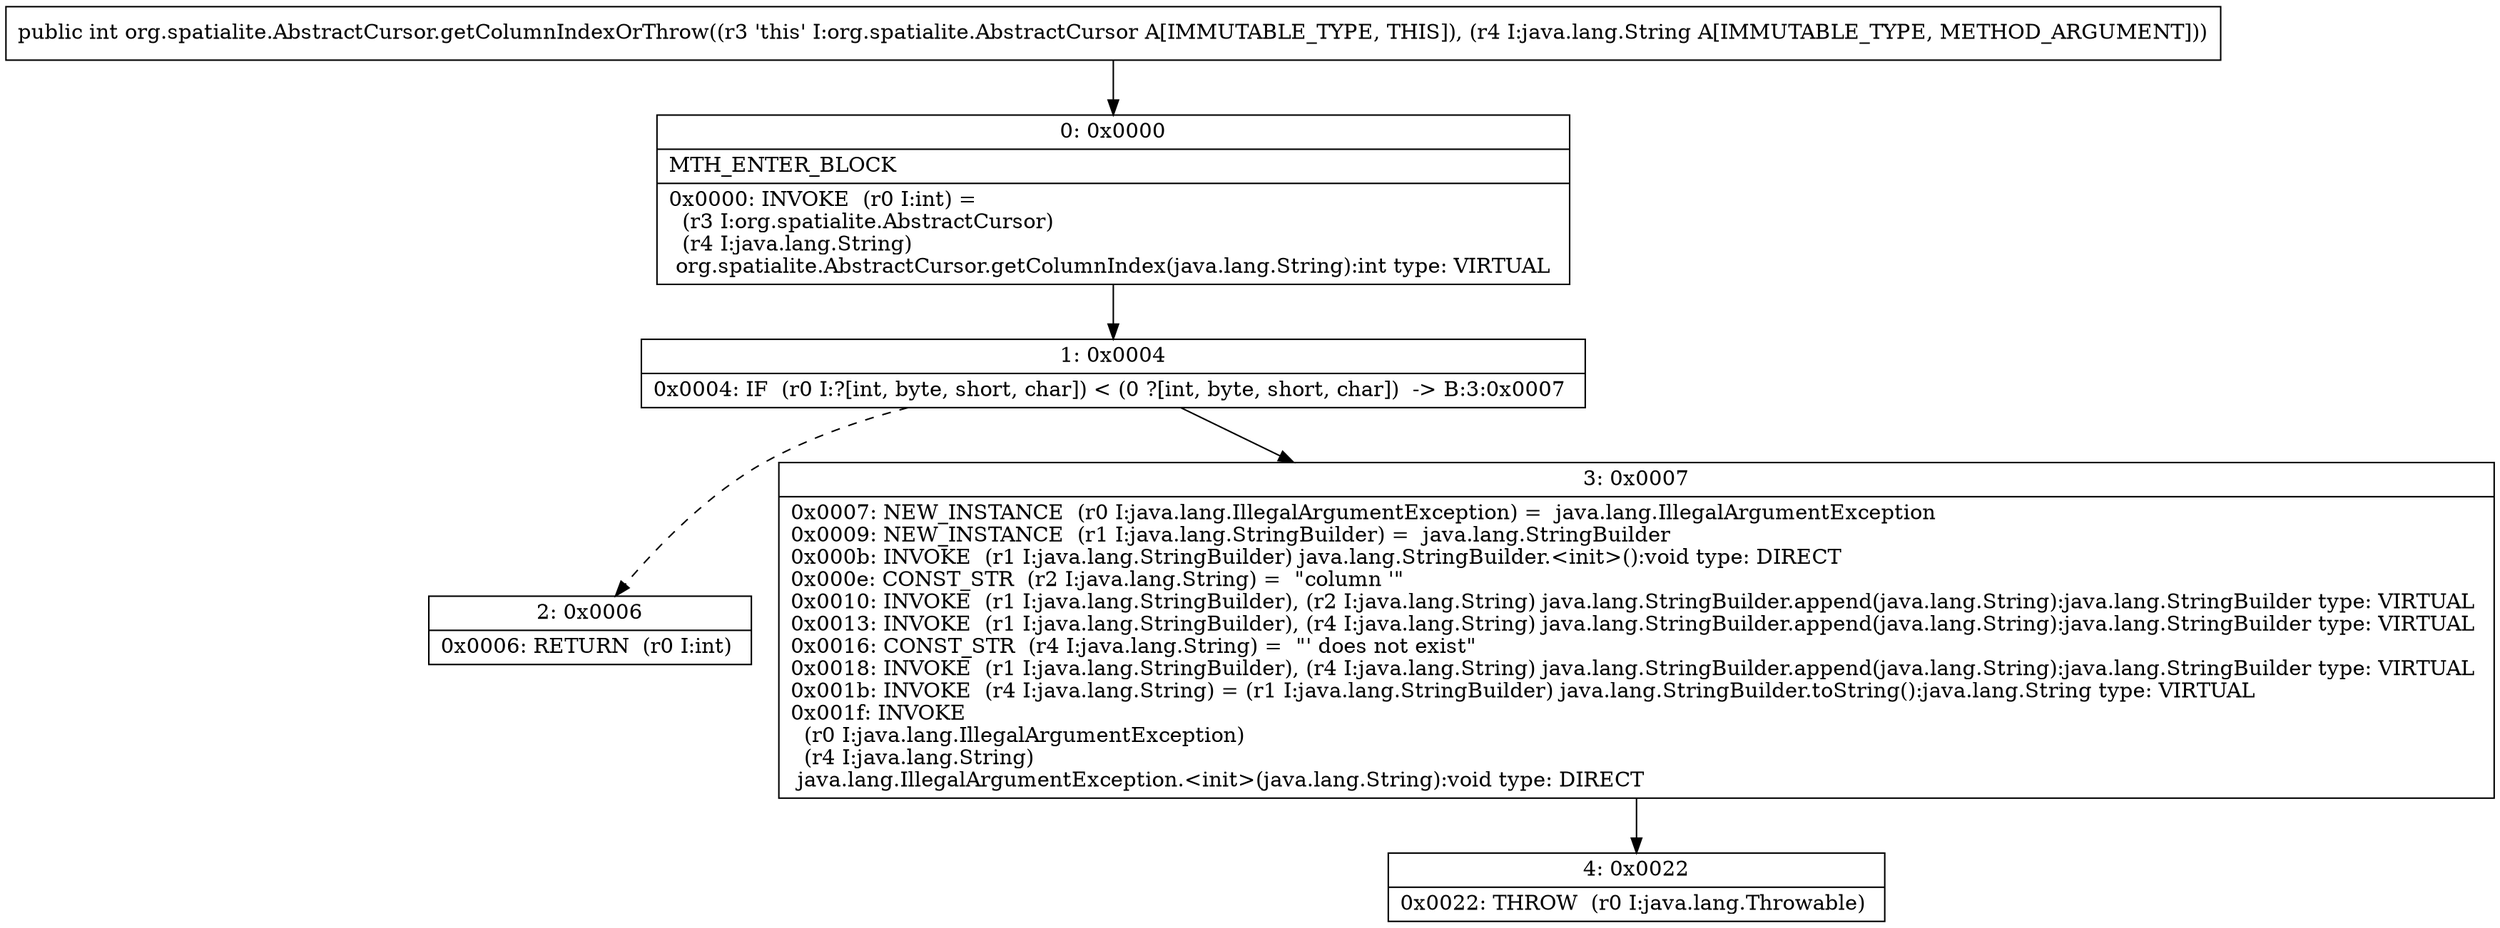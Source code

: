 digraph "CFG fororg.spatialite.AbstractCursor.getColumnIndexOrThrow(Ljava\/lang\/String;)I" {
Node_0 [shape=record,label="{0\:\ 0x0000|MTH_ENTER_BLOCK\l|0x0000: INVOKE  (r0 I:int) = \l  (r3 I:org.spatialite.AbstractCursor)\l  (r4 I:java.lang.String)\l org.spatialite.AbstractCursor.getColumnIndex(java.lang.String):int type: VIRTUAL \l}"];
Node_1 [shape=record,label="{1\:\ 0x0004|0x0004: IF  (r0 I:?[int, byte, short, char]) \< (0 ?[int, byte, short, char])  \-\> B:3:0x0007 \l}"];
Node_2 [shape=record,label="{2\:\ 0x0006|0x0006: RETURN  (r0 I:int) \l}"];
Node_3 [shape=record,label="{3\:\ 0x0007|0x0007: NEW_INSTANCE  (r0 I:java.lang.IllegalArgumentException) =  java.lang.IllegalArgumentException \l0x0009: NEW_INSTANCE  (r1 I:java.lang.StringBuilder) =  java.lang.StringBuilder \l0x000b: INVOKE  (r1 I:java.lang.StringBuilder) java.lang.StringBuilder.\<init\>():void type: DIRECT \l0x000e: CONST_STR  (r2 I:java.lang.String) =  \"column '\" \l0x0010: INVOKE  (r1 I:java.lang.StringBuilder), (r2 I:java.lang.String) java.lang.StringBuilder.append(java.lang.String):java.lang.StringBuilder type: VIRTUAL \l0x0013: INVOKE  (r1 I:java.lang.StringBuilder), (r4 I:java.lang.String) java.lang.StringBuilder.append(java.lang.String):java.lang.StringBuilder type: VIRTUAL \l0x0016: CONST_STR  (r4 I:java.lang.String) =  \"' does not exist\" \l0x0018: INVOKE  (r1 I:java.lang.StringBuilder), (r4 I:java.lang.String) java.lang.StringBuilder.append(java.lang.String):java.lang.StringBuilder type: VIRTUAL \l0x001b: INVOKE  (r4 I:java.lang.String) = (r1 I:java.lang.StringBuilder) java.lang.StringBuilder.toString():java.lang.String type: VIRTUAL \l0x001f: INVOKE  \l  (r0 I:java.lang.IllegalArgumentException)\l  (r4 I:java.lang.String)\l java.lang.IllegalArgumentException.\<init\>(java.lang.String):void type: DIRECT \l}"];
Node_4 [shape=record,label="{4\:\ 0x0022|0x0022: THROW  (r0 I:java.lang.Throwable) \l}"];
MethodNode[shape=record,label="{public int org.spatialite.AbstractCursor.getColumnIndexOrThrow((r3 'this' I:org.spatialite.AbstractCursor A[IMMUTABLE_TYPE, THIS]), (r4 I:java.lang.String A[IMMUTABLE_TYPE, METHOD_ARGUMENT])) }"];
MethodNode -> Node_0;
Node_0 -> Node_1;
Node_1 -> Node_2[style=dashed];
Node_1 -> Node_3;
Node_3 -> Node_4;
}

